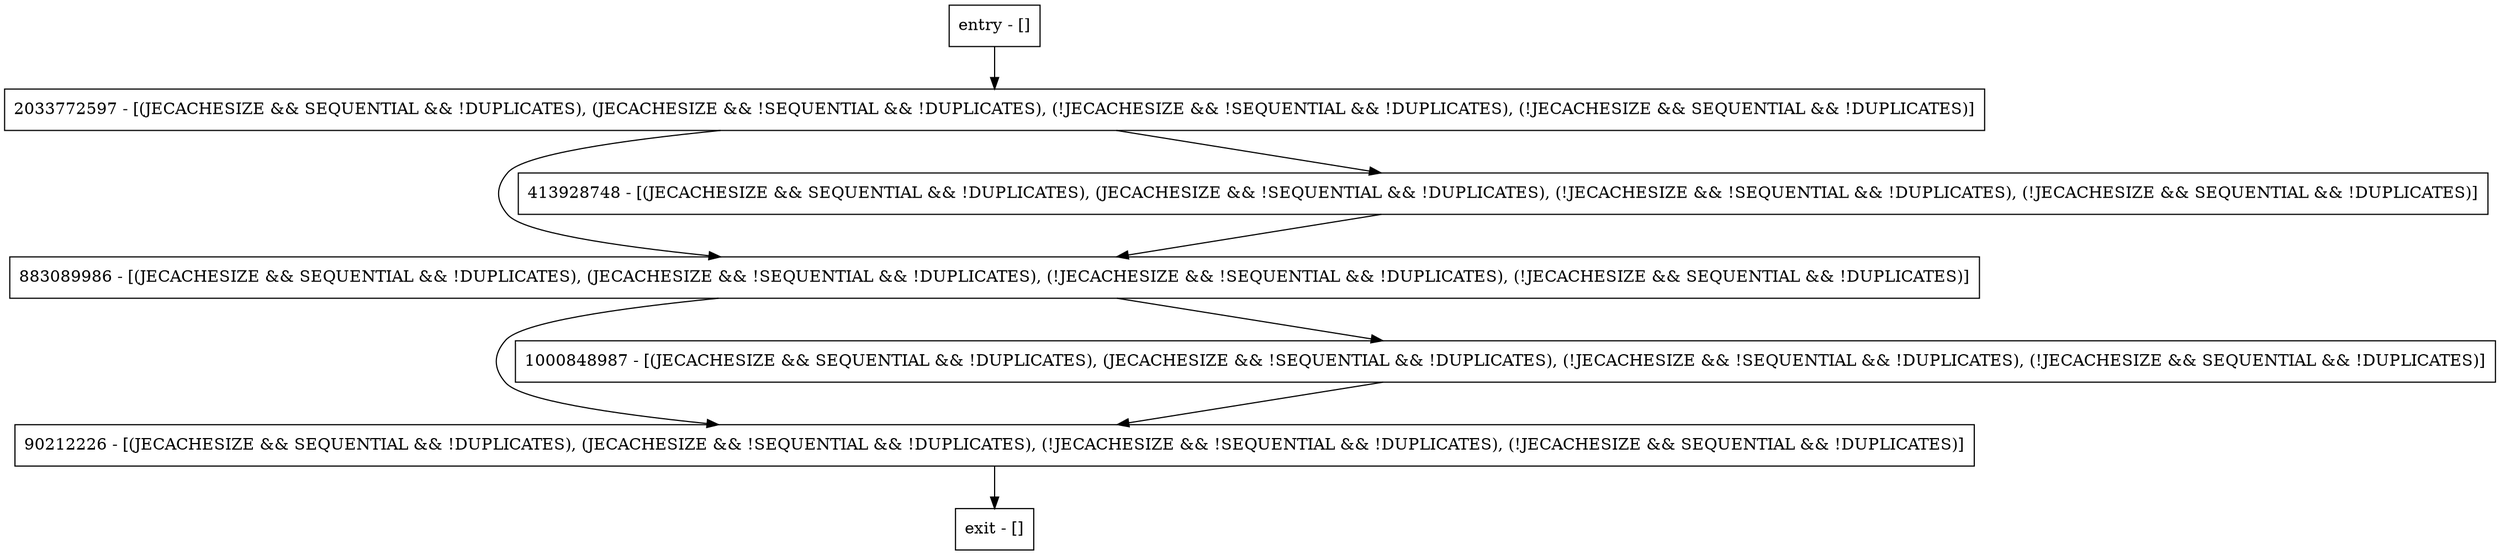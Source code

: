 digraph getFileSummary {
node [shape=record];
2033772597 [label="2033772597 - [(JECACHESIZE && SEQUENTIAL && !DUPLICATES), (JECACHESIZE && !SEQUENTIAL && !DUPLICATES), (!JECACHESIZE && !SEQUENTIAL && !DUPLICATES), (!JECACHESIZE && SEQUENTIAL && !DUPLICATES)]"];
90212226 [label="90212226 - [(JECACHESIZE && SEQUENTIAL && !DUPLICATES), (JECACHESIZE && !SEQUENTIAL && !DUPLICATES), (!JECACHESIZE && !SEQUENTIAL && !DUPLICATES), (!JECACHESIZE && SEQUENTIAL && !DUPLICATES)]"];
entry [label="entry - []"];
exit [label="exit - []"];
1000848987 [label="1000848987 - [(JECACHESIZE && SEQUENTIAL && !DUPLICATES), (JECACHESIZE && !SEQUENTIAL && !DUPLICATES), (!JECACHESIZE && !SEQUENTIAL && !DUPLICATES), (!JECACHESIZE && SEQUENTIAL && !DUPLICATES)]"];
883089986 [label="883089986 - [(JECACHESIZE && SEQUENTIAL && !DUPLICATES), (JECACHESIZE && !SEQUENTIAL && !DUPLICATES), (!JECACHESIZE && !SEQUENTIAL && !DUPLICATES), (!JECACHESIZE && SEQUENTIAL && !DUPLICATES)]"];
413928748 [label="413928748 - [(JECACHESIZE && SEQUENTIAL && !DUPLICATES), (JECACHESIZE && !SEQUENTIAL && !DUPLICATES), (!JECACHESIZE && !SEQUENTIAL && !DUPLICATES), (!JECACHESIZE && SEQUENTIAL && !DUPLICATES)]"];
entry;
exit;
2033772597 -> 883089986;
2033772597 -> 413928748;
90212226 -> exit;
entry -> 2033772597;
1000848987 -> 90212226;
883089986 -> 90212226;
883089986 -> 1000848987;
413928748 -> 883089986;
}
